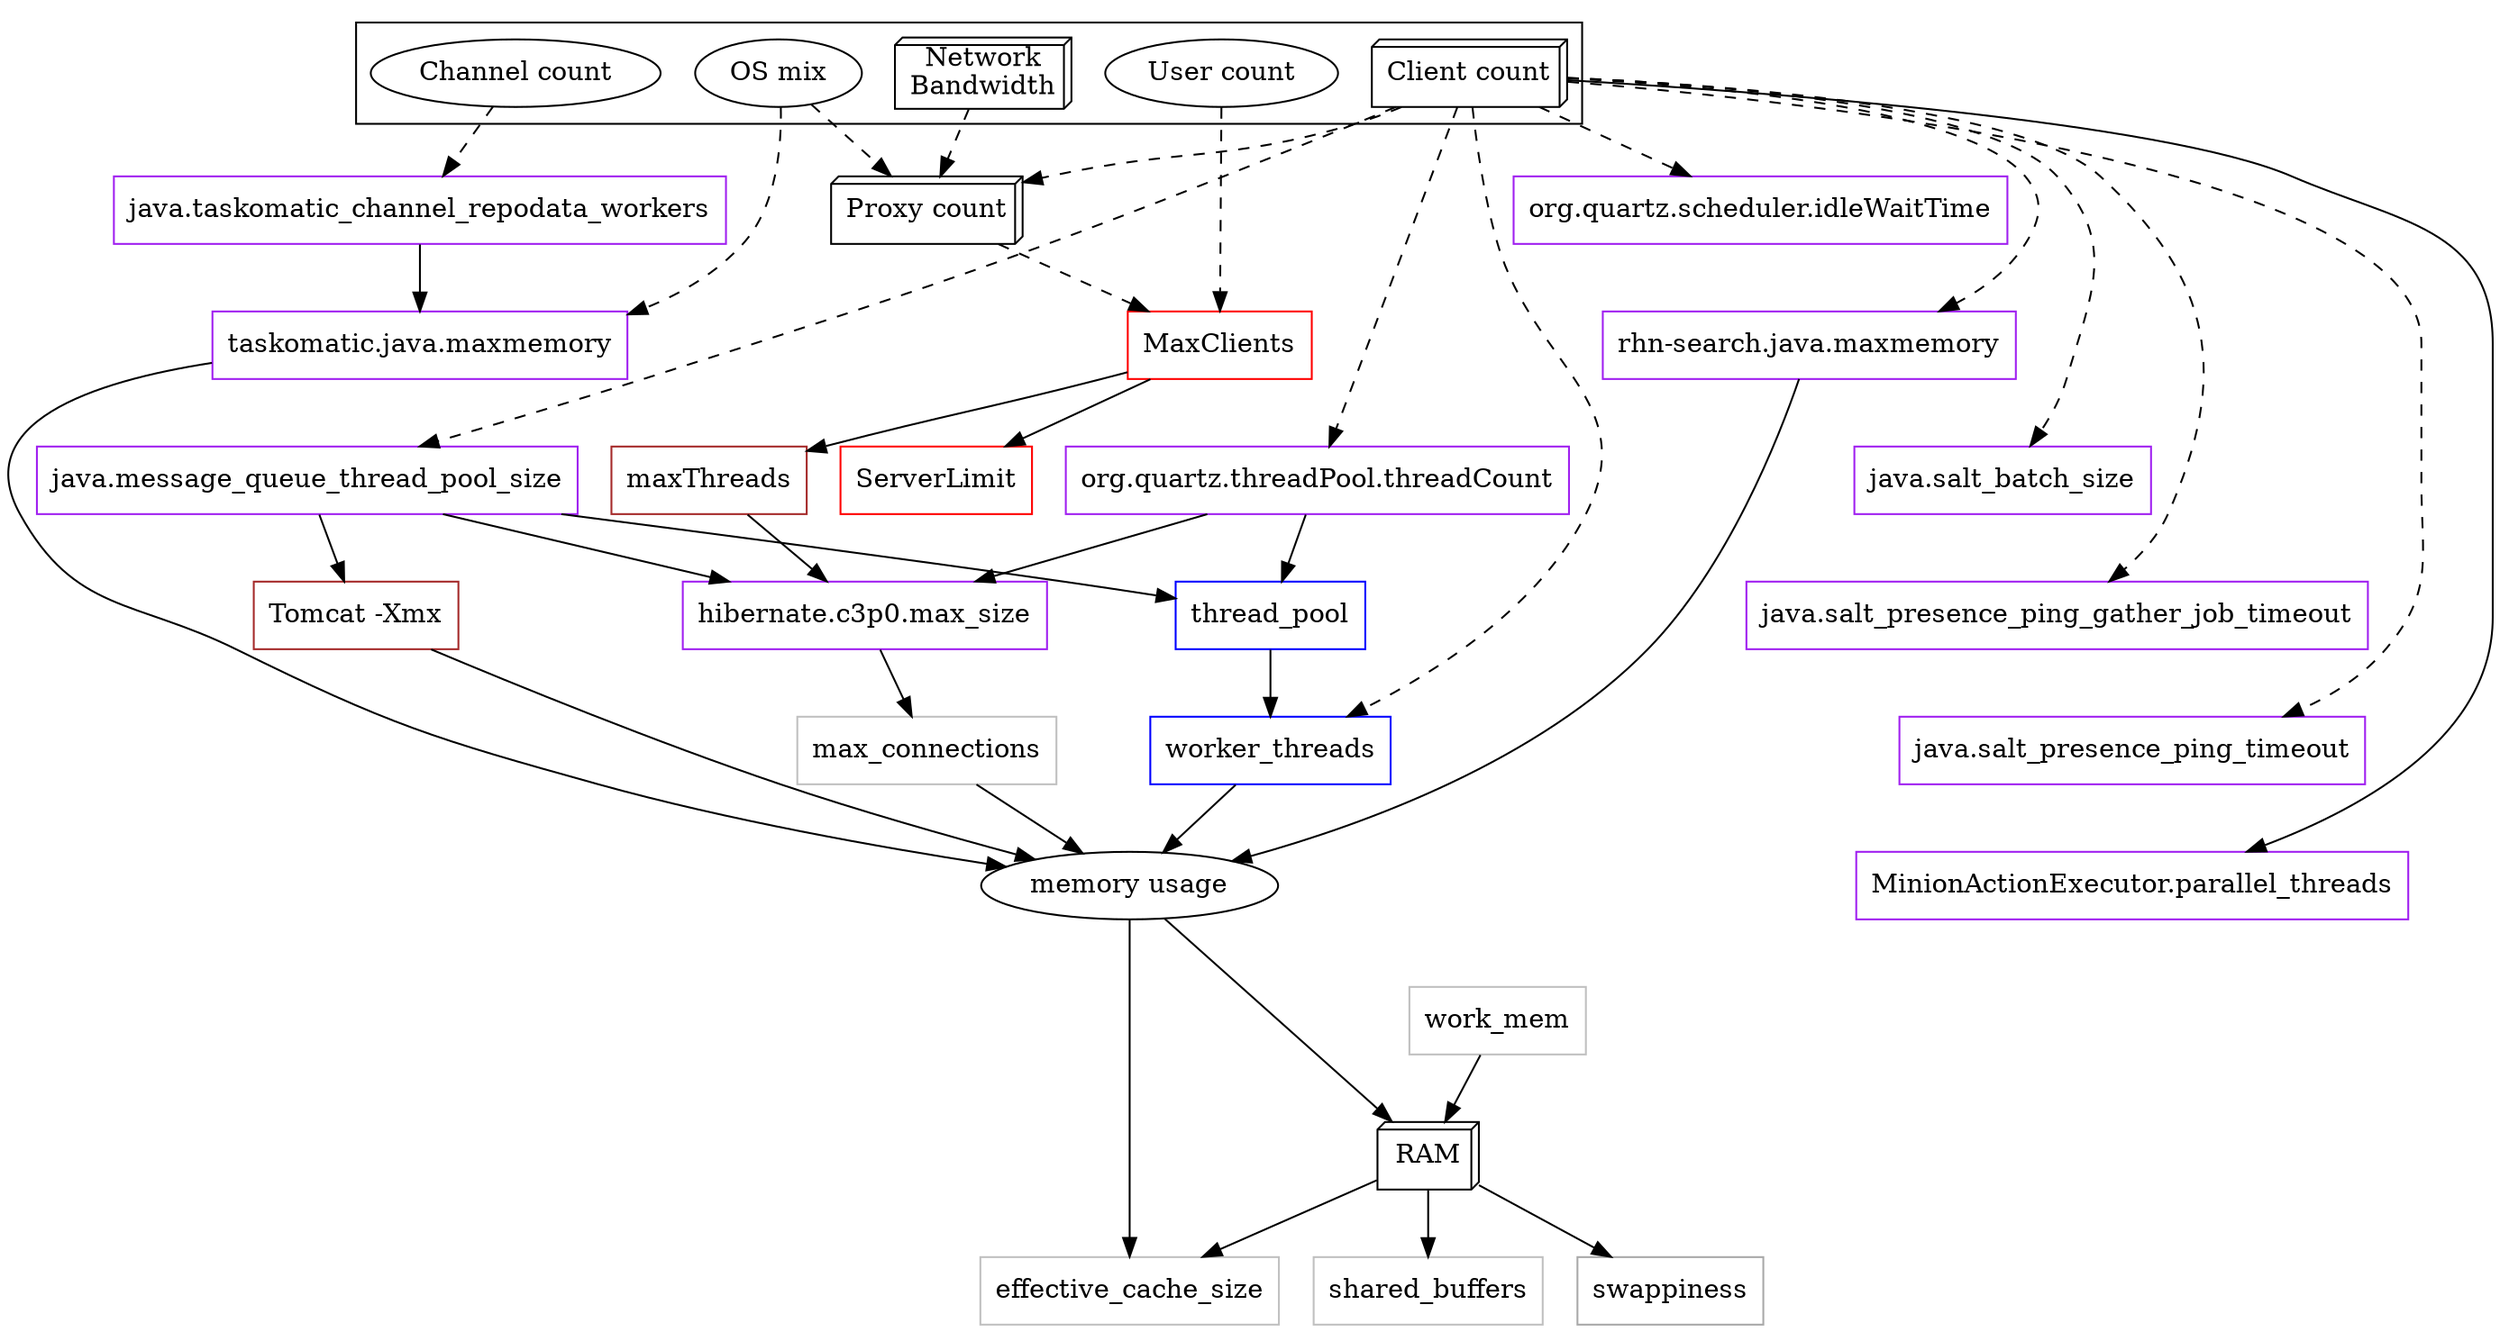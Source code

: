 digraph G {

  subgraph "cluster input" {
     "Network\nBandwidth" "Client count" "Channel count" "OS mix" "User count"
  }

  # Influences
  "Channel count" -> "java.taskomatic_channel_repodata_workers" [style=dashed]
  "Client count" -> "java.message_queue_thread_pool_size" [style=dashed]
  "Client count" -> "java.salt_batch_size" [style=dashed]
  "Client count" -> "java.salt_presence_ping_gather_job_timeout" [style=dashed]
  "Client count" -> "java.salt_presence_ping_timeout" [style=dashed]
  "Client count" -> "org.quartz.threadPool.threadCount" [style=dashed]
  "Client count" -> "org.quartz.scheduler.idleWaitTime" [style=dashed]
  "Client count" -> "Proxy count" [style=dashed]
  "Client count" -> "rhn-search.java.maxmemory" [style=dashed]
  "Client count" -> "worker_threads" [style=dashed]
  "Client count" -> "MinionActionExecutor.parallel_threads"
  "Network\nBandwidth" -> "Proxy count" [style=dashed]
  "OS mix" -> "Proxy count" [style=dashed]
  "OS mix" -> "taskomatic.java.maxmemory" [style=dashed]
  "Proxy count" -> "MaxClients" [style=dashed]
  "User count" -> "MaxClients" [style=dashed]

  # Depends
  "hibernate.c3p0.max_size" -> "max_connections"
  "java.message_queue_thread_pool_size" -> "hibernate.c3p0.max_size"
  "java.message_queue_thread_pool_size" -> "thread_pool"
  "java.message_queue_thread_pool_size" -> "Tomcat -Xmx"
  "java.taskomatic_channel_repodata_workers" -> "taskomatic.java.maxmemory"
  "max_connections" -> "memory usage"
  "MaxClients" -> "maxThreads"
  "MaxClients" -> "ServerLimit"
  "maxThreads" -> "hibernate.c3p0.max_size"
  "memory usage" -> "effective_cache_size"
  "memory usage" -> "RAM"
  "org.quartz.threadPool.threadCount" -> "hibernate.c3p0.max_size"
  "org.quartz.threadPool.threadCount" -> "thread_pool"
  "RAM" -> "effective_cache_size"
  "RAM" -> "shared_buffers"
  "RAM" -> "swappiness"
  "rhn-search.java.maxmemory" -> "memory usage"
  "taskomatic.java.maxmemory" -> "memory usage"
  "thread_pool" -> "worker_threads"
  "Tomcat -Xmx" -> "memory usage"
  "work_mem" -> "RAM"
  "worker_threads" -> "memory usage"

   # Invisible edges to help dot output an acceptable graphical result
   edge[style=invis];
  "org.quartz.scheduler.idleWaitTime" ->
  "rhn-search.java.maxmemory" ->
  "rhn-search.java.maxmemory" ->
  "java.salt_batch_size" ->
  "java.salt_presence_ping_gather_job_timeout" ->
  "java.salt_presence_ping_timeout" ->
  "MinionActionExecutor.parallel_threads" ->
  "work_mem";

  # rhn.conf parameters
  "hibernate.c3p0.max_size" [shape=rectangle, color=purple, file="/etc/rhn/rhn.conf"]
  "java.message_queue_thread_pool_size" [shape=rectangle, color=purple, file="/etc/rhn/rhn.conf"]
  "java.salt_batch_size" [shape=rectangle, color=purple, file="/etc/rhn/rhn.conf"]
  "java.salt_presence_ping_gather_job_timeout" [shape=rectangle, color=purple]
  "java.salt_presence_ping_timeout" [shape=rectangle, color=purple]
  "java.taskomatic_channel_repodata_workers" [shape=rectangle, color=purple]
  "org.quartz.threadPool.threadCount" [shape=rectangle, color=purple, file="/etc/rhn/rhn.conf"]
  "org.quartz.scheduler.idleWaitTime" [shape=rectangle, color=purple, file="/etc/rhn/rhn.conf"]
  "rhn-search.java.maxmemory"  [shape=rectangle, color=purple, file="/etc/rhn/rhn.conf"]
  "taskomatic.java.maxmemory" [shape=rectangle, color=purple, file="/etc/rhn/rhn.conf"]
  "MinionActionExecutor.parallel_threads" [shape=rectangle, color=purple, file="/etc/rhn/rhn.conf"]

  # Tomcat parameters
  "maxThreads" [shape=rectangle, color=brown, file="/etc/tomcat/server.xml"]
  "Tomcat -Xmx" [shape=rectangle, color=brown, file="/etc/sysconfig/tomcat"]

  # Salt parameters
  "thread_pool" [shape=rectangle, color=blue, file="/etc/salt/master.d/tuning.conf"]
  "worker_threads" [shape=rectangle, color=blue, file="/etc/salt/master.d/tuning.conf"]

  # Apache httpd parameters
  "MaxClients" [shape=rectangle, color=red, file="/etc/apache2/server-tuning.conf"]
  "ServerLimit" [shape=rectangle, color=red, file="/etc/apache2/server-tuning.conf"]

  # PostgreSQL parameters
  "effective_cache_size" [shape=rectangle, color=grey, file="/var/lib/pgsql/data/postgresql.conf"]
  "max_connections" [shape=rectangle, color=grey, file="/var/lib/pgsql/data/postgresql.conf"]
  "shared_buffers" [shape=rectangle, color=grey, file="/var/lib/pgsql/data/postgresql.conf"]
  "work_mem" [shape=rectangle, color=grey, file="/var/lib/pgsql/data/postgresql.conf"]

  # Kernel parameters
  "swappiness" [shape=rectangle, color=darkgrey, file="/etc/sysctl.conf"]

  # Hardware
  "Client count" [shape=box3d]
  "Network\nBandwidth" [shape=box3d]
  "Proxy count" [shape=box3d]
  "RAM" [shape=box3d]
}
